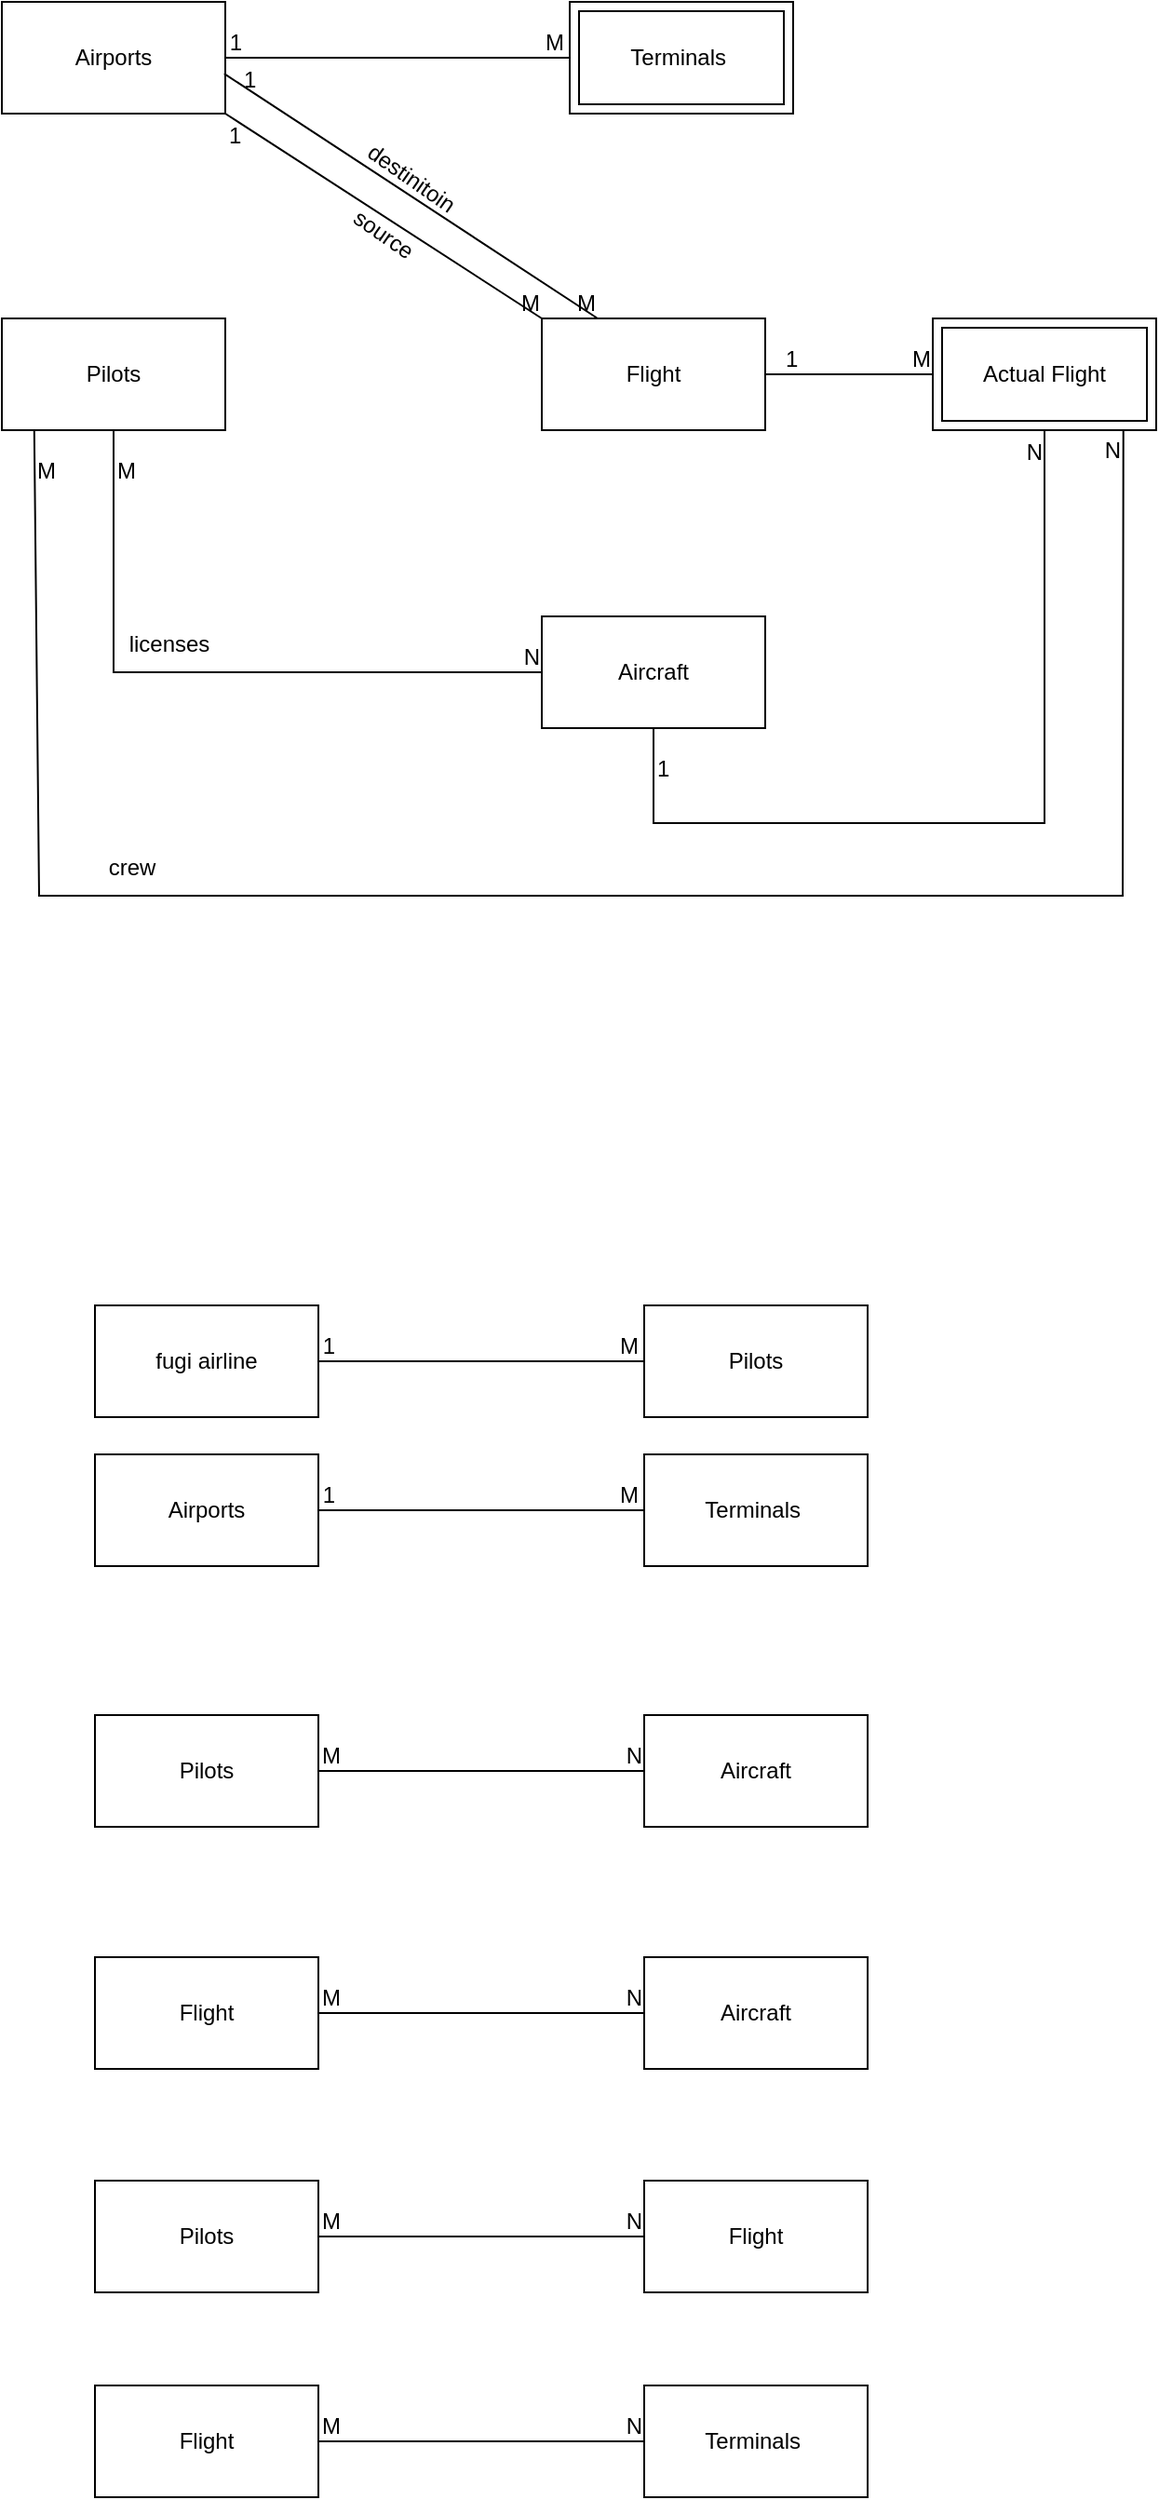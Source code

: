 <mxfile version="21.1.7" type="github">
  <diagram id="R2lEEEUBdFMjLlhIrx00" name="Page-1">
    <mxGraphModel dx="1518" dy="655" grid="1" gridSize="10" guides="1" tooltips="1" connect="1" arrows="1" fold="1" page="1" pageScale="1" pageWidth="850" pageHeight="1100" math="0" shadow="0" extFonts="Permanent Marker^https://fonts.googleapis.com/css?family=Permanent+Marker">
      <root>
        <mxCell id="0" />
        <mxCell id="1" parent="0" />
        <mxCell id="o8EiIotSJy3SHcPpnoY8-1" value="" style="rounded=0;whiteSpace=wrap;html=1;" vertex="1" parent="1">
          <mxGeometry x="200" y="1160" width="120" height="60" as="geometry" />
        </mxCell>
        <mxCell id="o8EiIotSJy3SHcPpnoY8-2" value="Pilots" style="text;html=1;strokeColor=none;fillColor=none;align=center;verticalAlign=middle;whiteSpace=wrap;rounded=0;" vertex="1" parent="1">
          <mxGeometry x="230" y="1175" width="60" height="30" as="geometry" />
        </mxCell>
        <mxCell id="o8EiIotSJy3SHcPpnoY8-3" value="" style="rounded=0;whiteSpace=wrap;html=1;" vertex="1" parent="1">
          <mxGeometry x="495" y="1160" width="120" height="60" as="geometry" />
        </mxCell>
        <mxCell id="o8EiIotSJy3SHcPpnoY8-4" value="Aircraft" style="text;html=1;strokeColor=none;fillColor=none;align=center;verticalAlign=middle;whiteSpace=wrap;rounded=0;" vertex="1" parent="1">
          <mxGeometry x="525" y="1175" width="60" height="30" as="geometry" />
        </mxCell>
        <mxCell id="o8EiIotSJy3SHcPpnoY8-5" value="" style="rounded=0;whiteSpace=wrap;html=1;" vertex="1" parent="1">
          <mxGeometry x="200" y="1020" width="120" height="60" as="geometry" />
        </mxCell>
        <mxCell id="o8EiIotSJy3SHcPpnoY8-6" value="Airports" style="text;html=1;strokeColor=none;fillColor=none;align=center;verticalAlign=middle;whiteSpace=wrap;rounded=0;" vertex="1" parent="1">
          <mxGeometry x="230" y="1035" width="60" height="30" as="geometry" />
        </mxCell>
        <mxCell id="o8EiIotSJy3SHcPpnoY8-7" value="" style="rounded=0;whiteSpace=wrap;html=1;" vertex="1" parent="1">
          <mxGeometry x="200" y="1290" width="120" height="60" as="geometry" />
        </mxCell>
        <mxCell id="o8EiIotSJy3SHcPpnoY8-8" value="Flight" style="text;html=1;strokeColor=none;fillColor=none;align=center;verticalAlign=middle;whiteSpace=wrap;rounded=0;" vertex="1" parent="1">
          <mxGeometry x="230" y="1305" width="60" height="30" as="geometry" />
        </mxCell>
        <mxCell id="o8EiIotSJy3SHcPpnoY8-9" value="" style="rounded=0;whiteSpace=wrap;html=1;" vertex="1" parent="1">
          <mxGeometry x="495" y="1020" width="120" height="60" as="geometry" />
        </mxCell>
        <mxCell id="o8EiIotSJy3SHcPpnoY8-10" value="Terminals&amp;nbsp;" style="text;html=1;strokeColor=none;fillColor=none;align=center;verticalAlign=middle;whiteSpace=wrap;rounded=0;" vertex="1" parent="1">
          <mxGeometry x="525" y="1035" width="60" height="30" as="geometry" />
        </mxCell>
        <mxCell id="o8EiIotSJy3SHcPpnoY8-11" value="" style="rounded=0;whiteSpace=wrap;html=1;" vertex="1" parent="1">
          <mxGeometry x="495" y="1290" width="120" height="60" as="geometry" />
        </mxCell>
        <mxCell id="o8EiIotSJy3SHcPpnoY8-12" value="Aircraft" style="text;html=1;strokeColor=none;fillColor=none;align=center;verticalAlign=middle;whiteSpace=wrap;rounded=0;" vertex="1" parent="1">
          <mxGeometry x="525" y="1305" width="60" height="30" as="geometry" />
        </mxCell>
        <mxCell id="o8EiIotSJy3SHcPpnoY8-13" value="" style="rounded=0;whiteSpace=wrap;html=1;" vertex="1" parent="1">
          <mxGeometry x="495" y="1410" width="120" height="60" as="geometry" />
        </mxCell>
        <mxCell id="o8EiIotSJy3SHcPpnoY8-14" value="Flight" style="text;html=1;strokeColor=none;fillColor=none;align=center;verticalAlign=middle;whiteSpace=wrap;rounded=0;" vertex="1" parent="1">
          <mxGeometry x="525" y="1425" width="60" height="30" as="geometry" />
        </mxCell>
        <mxCell id="o8EiIotSJy3SHcPpnoY8-15" value="" style="rounded=0;whiteSpace=wrap;html=1;" vertex="1" parent="1">
          <mxGeometry x="200" y="1410" width="120" height="60" as="geometry" />
        </mxCell>
        <mxCell id="o8EiIotSJy3SHcPpnoY8-16" value="Pilots" style="text;html=1;strokeColor=none;fillColor=none;align=center;verticalAlign=middle;whiteSpace=wrap;rounded=0;" vertex="1" parent="1">
          <mxGeometry x="230" y="1425" width="60" height="30" as="geometry" />
        </mxCell>
        <mxCell id="o8EiIotSJy3SHcPpnoY8-17" value="" style="endArrow=none;html=1;rounded=0;entryX=1;entryY=0.5;entryDx=0;entryDy=0;exitX=0;exitY=0.5;exitDx=0;exitDy=0;" edge="1" parent="1" source="o8EiIotSJy3SHcPpnoY8-9" target="o8EiIotSJy3SHcPpnoY8-5">
          <mxGeometry relative="1" as="geometry">
            <mxPoint x="470" y="1280" as="sourcePoint" />
            <mxPoint x="630" y="1280" as="targetPoint" />
          </mxGeometry>
        </mxCell>
        <mxCell id="o8EiIotSJy3SHcPpnoY8-18" value="M" style="resizable=0;html=1;whiteSpace=wrap;align=left;verticalAlign=bottom;" connectable="0" vertex="1" parent="o8EiIotSJy3SHcPpnoY8-17">
          <mxGeometry x="-1" relative="1" as="geometry">
            <mxPoint x="-15" as="offset" />
          </mxGeometry>
        </mxCell>
        <mxCell id="o8EiIotSJy3SHcPpnoY8-19" value="1" style="resizable=0;html=1;whiteSpace=wrap;align=right;verticalAlign=bottom;" connectable="0" vertex="1" parent="o8EiIotSJy3SHcPpnoY8-17">
          <mxGeometry x="1" relative="1" as="geometry">
            <mxPoint x="10" as="offset" />
          </mxGeometry>
        </mxCell>
        <mxCell id="o8EiIotSJy3SHcPpnoY8-20" value="" style="endArrow=none;html=1;rounded=0;exitX=1;exitY=0.5;exitDx=0;exitDy=0;entryX=0;entryY=0.5;entryDx=0;entryDy=0;" edge="1" parent="1" source="o8EiIotSJy3SHcPpnoY8-1" target="o8EiIotSJy3SHcPpnoY8-3">
          <mxGeometry relative="1" as="geometry">
            <mxPoint x="250" y="1140" as="sourcePoint" />
            <mxPoint x="410" y="1140" as="targetPoint" />
          </mxGeometry>
        </mxCell>
        <mxCell id="o8EiIotSJy3SHcPpnoY8-21" value="M" style="resizable=0;html=1;whiteSpace=wrap;align=left;verticalAlign=bottom;" connectable="0" vertex="1" parent="o8EiIotSJy3SHcPpnoY8-20">
          <mxGeometry x="-1" relative="1" as="geometry" />
        </mxCell>
        <mxCell id="o8EiIotSJy3SHcPpnoY8-22" value="N" style="resizable=0;html=1;whiteSpace=wrap;align=right;verticalAlign=bottom;" connectable="0" vertex="1" parent="o8EiIotSJy3SHcPpnoY8-20">
          <mxGeometry x="1" relative="1" as="geometry" />
        </mxCell>
        <mxCell id="o8EiIotSJy3SHcPpnoY8-23" value="" style="endArrow=none;html=1;rounded=0;exitX=1;exitY=0.5;exitDx=0;exitDy=0;entryX=0;entryY=0.5;entryDx=0;entryDy=0;" edge="1" parent="1" source="o8EiIotSJy3SHcPpnoY8-7" target="o8EiIotSJy3SHcPpnoY8-11">
          <mxGeometry relative="1" as="geometry">
            <mxPoint x="250" y="1310" as="sourcePoint" />
            <mxPoint x="410" y="1310" as="targetPoint" />
          </mxGeometry>
        </mxCell>
        <mxCell id="o8EiIotSJy3SHcPpnoY8-24" value="M" style="resizable=0;html=1;whiteSpace=wrap;align=left;verticalAlign=bottom;" connectable="0" vertex="1" parent="o8EiIotSJy3SHcPpnoY8-23">
          <mxGeometry x="-1" relative="1" as="geometry" />
        </mxCell>
        <mxCell id="o8EiIotSJy3SHcPpnoY8-25" value="N" style="resizable=0;html=1;whiteSpace=wrap;align=right;verticalAlign=bottom;" connectable="0" vertex="1" parent="o8EiIotSJy3SHcPpnoY8-23">
          <mxGeometry x="1" relative="1" as="geometry" />
        </mxCell>
        <mxCell id="o8EiIotSJy3SHcPpnoY8-26" value="" style="endArrow=none;html=1;rounded=0;exitX=1;exitY=0.5;exitDx=0;exitDy=0;entryX=0;entryY=0.5;entryDx=0;entryDy=0;" edge="1" parent="1" source="o8EiIotSJy3SHcPpnoY8-15" target="o8EiIotSJy3SHcPpnoY8-13">
          <mxGeometry relative="1" as="geometry">
            <mxPoint x="350" y="1439" as="sourcePoint" />
            <mxPoint x="470" y="1440" as="targetPoint" />
          </mxGeometry>
        </mxCell>
        <mxCell id="o8EiIotSJy3SHcPpnoY8-27" value="M" style="resizable=0;html=1;whiteSpace=wrap;align=left;verticalAlign=bottom;" connectable="0" vertex="1" parent="o8EiIotSJy3SHcPpnoY8-26">
          <mxGeometry x="-1" relative="1" as="geometry" />
        </mxCell>
        <mxCell id="o8EiIotSJy3SHcPpnoY8-28" value="N" style="resizable=0;html=1;whiteSpace=wrap;align=right;verticalAlign=bottom;" connectable="0" vertex="1" parent="o8EiIotSJy3SHcPpnoY8-26">
          <mxGeometry x="1" relative="1" as="geometry" />
        </mxCell>
        <mxCell id="o8EiIotSJy3SHcPpnoY8-29" value="" style="rounded=0;whiteSpace=wrap;html=1;" vertex="1" parent="1">
          <mxGeometry x="150" y="240" width="120" height="60" as="geometry" />
        </mxCell>
        <mxCell id="o8EiIotSJy3SHcPpnoY8-30" value="Airports" style="text;html=1;strokeColor=none;fillColor=none;align=center;verticalAlign=middle;whiteSpace=wrap;rounded=0;" vertex="1" parent="1">
          <mxGeometry x="180" y="255" width="60" height="30" as="geometry" />
        </mxCell>
        <mxCell id="o8EiIotSJy3SHcPpnoY8-33" value="" style="endArrow=none;html=1;rounded=0;entryX=1;entryY=0.5;entryDx=0;entryDy=0;exitX=0;exitY=0.5;exitDx=0;exitDy=0;" edge="1" source="o8EiIotSJy3SHcPpnoY8-91" target="o8EiIotSJy3SHcPpnoY8-29" parent="1">
          <mxGeometry relative="1" as="geometry">
            <mxPoint x="445" y="270" as="sourcePoint" />
            <mxPoint x="580" y="500" as="targetPoint" />
          </mxGeometry>
        </mxCell>
        <mxCell id="o8EiIotSJy3SHcPpnoY8-34" value="M" style="resizable=0;html=1;whiteSpace=wrap;align=left;verticalAlign=bottom;" connectable="0" vertex="1" parent="o8EiIotSJy3SHcPpnoY8-33">
          <mxGeometry x="-1" relative="1" as="geometry">
            <mxPoint x="-15" as="offset" />
          </mxGeometry>
        </mxCell>
        <mxCell id="o8EiIotSJy3SHcPpnoY8-35" value="1" style="resizable=0;html=1;whiteSpace=wrap;align=right;verticalAlign=bottom;" connectable="0" vertex="1" parent="o8EiIotSJy3SHcPpnoY8-33">
          <mxGeometry x="1" relative="1" as="geometry">
            <mxPoint x="10" as="offset" />
          </mxGeometry>
        </mxCell>
        <mxCell id="o8EiIotSJy3SHcPpnoY8-36" value="" style="rounded=0;whiteSpace=wrap;html=1;" vertex="1" parent="1">
          <mxGeometry x="150" y="410" width="120" height="60" as="geometry" />
        </mxCell>
        <mxCell id="o8EiIotSJy3SHcPpnoY8-37" value="Pilots" style="text;html=1;strokeColor=none;fillColor=none;align=center;verticalAlign=middle;whiteSpace=wrap;rounded=0;" vertex="1" parent="1">
          <mxGeometry x="180" y="425" width="60" height="30" as="geometry" />
        </mxCell>
        <mxCell id="o8EiIotSJy3SHcPpnoY8-43" value="" style="rounded=0;whiteSpace=wrap;html=1;" vertex="1" parent="1">
          <mxGeometry x="440" y="410" width="120" height="60" as="geometry" />
        </mxCell>
        <mxCell id="o8EiIotSJy3SHcPpnoY8-44" value="Flight" style="text;html=1;strokeColor=none;fillColor=none;align=center;verticalAlign=middle;whiteSpace=wrap;rounded=0;" vertex="1" parent="1">
          <mxGeometry x="470" y="425" width="60" height="30" as="geometry" />
        </mxCell>
        <mxCell id="o8EiIotSJy3SHcPpnoY8-50" value="" style="rounded=0;whiteSpace=wrap;html=1;" vertex="1" parent="1">
          <mxGeometry x="200" y="1520" width="120" height="60" as="geometry" />
        </mxCell>
        <mxCell id="o8EiIotSJy3SHcPpnoY8-51" value="Flight" style="text;html=1;strokeColor=none;fillColor=none;align=center;verticalAlign=middle;whiteSpace=wrap;rounded=0;" vertex="1" parent="1">
          <mxGeometry x="230" y="1535" width="60" height="30" as="geometry" />
        </mxCell>
        <mxCell id="o8EiIotSJy3SHcPpnoY8-52" value="" style="rounded=0;whiteSpace=wrap;html=1;" vertex="1" parent="1">
          <mxGeometry x="495" y="1520" width="120" height="60" as="geometry" />
        </mxCell>
        <mxCell id="o8EiIotSJy3SHcPpnoY8-53" value="Terminals&amp;nbsp;" style="text;html=1;strokeColor=none;fillColor=none;align=center;verticalAlign=middle;whiteSpace=wrap;rounded=0;" vertex="1" parent="1">
          <mxGeometry x="525" y="1535" width="60" height="30" as="geometry" />
        </mxCell>
        <mxCell id="o8EiIotSJy3SHcPpnoY8-54" value="" style="endArrow=none;html=1;rounded=0;exitX=1;exitY=0.5;exitDx=0;exitDy=0;entryX=0;entryY=0.5;entryDx=0;entryDy=0;" edge="1" source="o8EiIotSJy3SHcPpnoY8-50" target="o8EiIotSJy3SHcPpnoY8-52" parent="1">
          <mxGeometry relative="1" as="geometry">
            <mxPoint x="250" y="1540" as="sourcePoint" />
            <mxPoint x="410" y="1540" as="targetPoint" />
          </mxGeometry>
        </mxCell>
        <mxCell id="o8EiIotSJy3SHcPpnoY8-55" value="M" style="resizable=0;html=1;whiteSpace=wrap;align=left;verticalAlign=bottom;" connectable="0" vertex="1" parent="o8EiIotSJy3SHcPpnoY8-54">
          <mxGeometry x="-1" relative="1" as="geometry" />
        </mxCell>
        <mxCell id="o8EiIotSJy3SHcPpnoY8-56" value="N" style="resizable=0;html=1;whiteSpace=wrap;align=right;verticalAlign=bottom;" connectable="0" vertex="1" parent="o8EiIotSJy3SHcPpnoY8-54">
          <mxGeometry x="1" relative="1" as="geometry" />
        </mxCell>
        <mxCell id="o8EiIotSJy3SHcPpnoY8-64" value="" style="rounded=0;whiteSpace=wrap;html=1;" vertex="1" parent="1">
          <mxGeometry x="440" y="570" width="120" height="60" as="geometry" />
        </mxCell>
        <mxCell id="o8EiIotSJy3SHcPpnoY8-65" value="Aircraft" style="text;html=1;strokeColor=none;fillColor=none;align=center;verticalAlign=middle;whiteSpace=wrap;rounded=0;" vertex="1" parent="1">
          <mxGeometry x="470" y="585" width="60" height="30" as="geometry" />
        </mxCell>
        <mxCell id="o8EiIotSJy3SHcPpnoY8-70" value="" style="endArrow=none;html=1;rounded=0;exitX=0.5;exitY=1;exitDx=0;exitDy=0;entryX=0;entryY=0.5;entryDx=0;entryDy=0;" edge="1" parent="1" source="o8EiIotSJy3SHcPpnoY8-36" target="o8EiIotSJy3SHcPpnoY8-64">
          <mxGeometry relative="1" as="geometry">
            <mxPoint x="230" y="599.41" as="sourcePoint" />
            <mxPoint x="405" y="599.41" as="targetPoint" />
            <Array as="points">
              <mxPoint x="210" y="600" />
            </Array>
          </mxGeometry>
        </mxCell>
        <mxCell id="o8EiIotSJy3SHcPpnoY8-71" value="M" style="resizable=0;html=1;whiteSpace=wrap;align=left;verticalAlign=bottom;" connectable="0" vertex="1" parent="o8EiIotSJy3SHcPpnoY8-70">
          <mxGeometry x="-1" relative="1" as="geometry">
            <mxPoint y="30" as="offset" />
          </mxGeometry>
        </mxCell>
        <mxCell id="o8EiIotSJy3SHcPpnoY8-72" value="N" style="resizable=0;html=1;whiteSpace=wrap;align=right;verticalAlign=bottom;" connectable="0" vertex="1" parent="o8EiIotSJy3SHcPpnoY8-70">
          <mxGeometry x="1" relative="1" as="geometry" />
        </mxCell>
        <mxCell id="o8EiIotSJy3SHcPpnoY8-73" value="" style="endArrow=none;html=1;rounded=0;exitX=1;exitY=1;exitDx=0;exitDy=0;entryX=0;entryY=0;entryDx=0;entryDy=0;" edge="1" parent="1" source="o8EiIotSJy3SHcPpnoY8-29" target="o8EiIotSJy3SHcPpnoY8-43">
          <mxGeometry relative="1" as="geometry">
            <mxPoint x="280" y="450" as="sourcePoint" />
            <mxPoint x="450" y="450" as="targetPoint" />
          </mxGeometry>
        </mxCell>
        <mxCell id="o8EiIotSJy3SHcPpnoY8-74" value="1" style="resizable=0;html=1;whiteSpace=wrap;align=left;verticalAlign=bottom;" connectable="0" vertex="1" parent="o8EiIotSJy3SHcPpnoY8-73">
          <mxGeometry x="-1" relative="1" as="geometry">
            <mxPoint y="20" as="offset" />
          </mxGeometry>
        </mxCell>
        <mxCell id="o8EiIotSJy3SHcPpnoY8-75" value="M" style="resizable=0;html=1;whiteSpace=wrap;align=right;verticalAlign=bottom;" connectable="0" vertex="1" parent="o8EiIotSJy3SHcPpnoY8-73">
          <mxGeometry x="1" relative="1" as="geometry" />
        </mxCell>
        <mxCell id="o8EiIotSJy3SHcPpnoY8-84" value="" style="rounded=0;whiteSpace=wrap;html=1;" vertex="1" parent="1">
          <mxGeometry x="200" y="940" width="120" height="60" as="geometry" />
        </mxCell>
        <mxCell id="o8EiIotSJy3SHcPpnoY8-85" value="fugi airline" style="text;html=1;strokeColor=none;fillColor=none;align=center;verticalAlign=middle;whiteSpace=wrap;rounded=0;" vertex="1" parent="1">
          <mxGeometry x="230" y="955" width="60" height="30" as="geometry" />
        </mxCell>
        <mxCell id="o8EiIotSJy3SHcPpnoY8-86" value="" style="rounded=0;whiteSpace=wrap;html=1;" vertex="1" parent="1">
          <mxGeometry x="495" y="940" width="120" height="60" as="geometry" />
        </mxCell>
        <mxCell id="o8EiIotSJy3SHcPpnoY8-87" value="Pilots" style="text;html=1;strokeColor=none;fillColor=none;align=center;verticalAlign=middle;whiteSpace=wrap;rounded=0;" vertex="1" parent="1">
          <mxGeometry x="525" y="955" width="60" height="30" as="geometry" />
        </mxCell>
        <mxCell id="o8EiIotSJy3SHcPpnoY8-88" value="" style="endArrow=none;html=1;rounded=0;entryX=1;entryY=0.5;entryDx=0;entryDy=0;exitX=0;exitY=0.5;exitDx=0;exitDy=0;" edge="1" source="o8EiIotSJy3SHcPpnoY8-86" target="o8EiIotSJy3SHcPpnoY8-84" parent="1">
          <mxGeometry relative="1" as="geometry">
            <mxPoint x="470" y="1200" as="sourcePoint" />
            <mxPoint x="630" y="1200" as="targetPoint" />
          </mxGeometry>
        </mxCell>
        <mxCell id="o8EiIotSJy3SHcPpnoY8-89" value="M" style="resizable=0;html=1;whiteSpace=wrap;align=left;verticalAlign=bottom;" connectable="0" vertex="1" parent="o8EiIotSJy3SHcPpnoY8-88">
          <mxGeometry x="-1" relative="1" as="geometry">
            <mxPoint x="-15" as="offset" />
          </mxGeometry>
        </mxCell>
        <mxCell id="o8EiIotSJy3SHcPpnoY8-90" value="1" style="resizable=0;html=1;whiteSpace=wrap;align=right;verticalAlign=bottom;" connectable="0" vertex="1" parent="o8EiIotSJy3SHcPpnoY8-88">
          <mxGeometry x="1" relative="1" as="geometry">
            <mxPoint x="10" as="offset" />
          </mxGeometry>
        </mxCell>
        <mxCell id="o8EiIotSJy3SHcPpnoY8-91" value="Terminals&amp;nbsp;" style="shape=ext;margin=3;double=1;whiteSpace=wrap;html=1;align=center;" vertex="1" parent="1">
          <mxGeometry x="455" y="240" width="120" height="60" as="geometry" />
        </mxCell>
        <mxCell id="o8EiIotSJy3SHcPpnoY8-92" value="" style="endArrow=none;html=1;rounded=0;exitX=0.995;exitY=0.643;exitDx=0;exitDy=0;entryX=0;entryY=0;entryDx=0;entryDy=0;exitPerimeter=0;" edge="1" parent="1" source="o8EiIotSJy3SHcPpnoY8-29">
          <mxGeometry relative="1" as="geometry">
            <mxPoint x="300" y="300" as="sourcePoint" />
            <mxPoint x="470" y="410" as="targetPoint" />
          </mxGeometry>
        </mxCell>
        <mxCell id="o8EiIotSJy3SHcPpnoY8-93" value="1" style="resizable=0;html=1;whiteSpace=wrap;align=left;verticalAlign=bottom;" connectable="0" vertex="1" parent="o8EiIotSJy3SHcPpnoY8-92">
          <mxGeometry x="-1" relative="1" as="geometry">
            <mxPoint x="9" y="12" as="offset" />
          </mxGeometry>
        </mxCell>
        <mxCell id="o8EiIotSJy3SHcPpnoY8-94" value="M" style="resizable=0;html=1;whiteSpace=wrap;align=right;verticalAlign=bottom;" connectable="0" vertex="1" parent="o8EiIotSJy3SHcPpnoY8-92">
          <mxGeometry x="1" relative="1" as="geometry" />
        </mxCell>
        <mxCell id="o8EiIotSJy3SHcPpnoY8-95" value="source" style="text;html=1;strokeColor=none;fillColor=none;align=center;verticalAlign=middle;whiteSpace=wrap;rounded=0;rotation=35;" vertex="1" parent="1">
          <mxGeometry x="325" y="350" width="60" height="30" as="geometry" />
        </mxCell>
        <mxCell id="o8EiIotSJy3SHcPpnoY8-96" value="destinitoin" style="text;html=1;strokeColor=none;fillColor=none;align=center;verticalAlign=middle;whiteSpace=wrap;rounded=0;rotation=35;" vertex="1" parent="1">
          <mxGeometry x="340" y="320" width="60" height="30" as="geometry" />
        </mxCell>
        <mxCell id="o8EiIotSJy3SHcPpnoY8-102" value="Actual Flight" style="shape=ext;margin=3;double=1;whiteSpace=wrap;html=1;align=center;" vertex="1" parent="1">
          <mxGeometry x="650" y="410" width="120" height="60" as="geometry" />
        </mxCell>
        <mxCell id="o8EiIotSJy3SHcPpnoY8-103" value="" style="endArrow=none;html=1;rounded=0;exitX=1;exitY=0.5;exitDx=0;exitDy=0;entryX=0;entryY=0.5;entryDx=0;entryDy=0;" edge="1" parent="1" source="o8EiIotSJy3SHcPpnoY8-43" target="o8EiIotSJy3SHcPpnoY8-102">
          <mxGeometry relative="1" as="geometry">
            <mxPoint x="279" y="289" as="sourcePoint" />
            <mxPoint x="480" y="420" as="targetPoint" />
          </mxGeometry>
        </mxCell>
        <mxCell id="o8EiIotSJy3SHcPpnoY8-104" value="1" style="resizable=0;html=1;whiteSpace=wrap;align=left;verticalAlign=bottom;" connectable="0" vertex="1" parent="o8EiIotSJy3SHcPpnoY8-103">
          <mxGeometry x="-1" relative="1" as="geometry">
            <mxPoint x="9" as="offset" />
          </mxGeometry>
        </mxCell>
        <mxCell id="o8EiIotSJy3SHcPpnoY8-105" value="M" style="resizable=0;html=1;whiteSpace=wrap;align=right;verticalAlign=bottom;" connectable="0" vertex="1" parent="o8EiIotSJy3SHcPpnoY8-103">
          <mxGeometry x="1" relative="1" as="geometry" />
        </mxCell>
        <mxCell id="o8EiIotSJy3SHcPpnoY8-106" value="licenses" style="text;html=1;strokeColor=none;fillColor=none;align=center;verticalAlign=middle;whiteSpace=wrap;rounded=0;" vertex="1" parent="1">
          <mxGeometry x="210" y="570" width="60" height="30" as="geometry" />
        </mxCell>
        <mxCell id="o8EiIotSJy3SHcPpnoY8-107" value="" style="endArrow=none;html=1;rounded=0;exitX=0.5;exitY=1;exitDx=0;exitDy=0;entryX=0.5;entryY=1;entryDx=0;entryDy=0;" edge="1" parent="1" source="o8EiIotSJy3SHcPpnoY8-64" target="o8EiIotSJy3SHcPpnoY8-102">
          <mxGeometry relative="1" as="geometry">
            <mxPoint x="160" y="470" as="sourcePoint" />
            <mxPoint x="720" y="681.333" as="targetPoint" />
            <Array as="points">
              <mxPoint x="500" y="681" />
              <mxPoint x="710" y="681" />
            </Array>
          </mxGeometry>
        </mxCell>
        <mxCell id="o8EiIotSJy3SHcPpnoY8-108" value="1" style="resizable=0;html=1;whiteSpace=wrap;align=left;verticalAlign=bottom;" connectable="0" vertex="1" parent="o8EiIotSJy3SHcPpnoY8-107">
          <mxGeometry x="-1" relative="1" as="geometry">
            <mxPoint y="30" as="offset" />
          </mxGeometry>
        </mxCell>
        <mxCell id="o8EiIotSJy3SHcPpnoY8-109" value="N" style="resizable=0;html=1;whiteSpace=wrap;align=right;verticalAlign=bottom;" connectable="0" vertex="1" parent="o8EiIotSJy3SHcPpnoY8-107">
          <mxGeometry x="1" relative="1" as="geometry">
            <mxPoint y="20" as="offset" />
          </mxGeometry>
        </mxCell>
        <mxCell id="o8EiIotSJy3SHcPpnoY8-110" value="crew" style="text;html=1;strokeColor=none;fillColor=none;align=center;verticalAlign=middle;whiteSpace=wrap;rounded=0;" vertex="1" parent="1">
          <mxGeometry x="190" y="690" width="60" height="30" as="geometry" />
        </mxCell>
        <mxCell id="o8EiIotSJy3SHcPpnoY8-111" value="" style="endArrow=none;html=1;rounded=0;exitX=0.145;exitY=1.007;exitDx=0;exitDy=0;entryX=0.853;entryY=0.994;entryDx=0;entryDy=0;exitPerimeter=0;entryPerimeter=0;" edge="1" parent="1" source="o8EiIotSJy3SHcPpnoY8-36" target="o8EiIotSJy3SHcPpnoY8-102">
          <mxGeometry relative="1" as="geometry">
            <mxPoint x="510" y="640" as="sourcePoint" />
            <mxPoint x="720" y="480" as="targetPoint" />
            <Array as="points">
              <mxPoint x="170" y="720" />
              <mxPoint x="460" y="720" />
              <mxPoint x="752" y="720" />
            </Array>
          </mxGeometry>
        </mxCell>
        <mxCell id="o8EiIotSJy3SHcPpnoY8-112" value="M" style="resizable=0;html=1;whiteSpace=wrap;align=left;verticalAlign=bottom;" connectable="0" vertex="1" parent="o8EiIotSJy3SHcPpnoY8-111">
          <mxGeometry x="-1" relative="1" as="geometry">
            <mxPoint y="30" as="offset" />
          </mxGeometry>
        </mxCell>
        <mxCell id="o8EiIotSJy3SHcPpnoY8-113" value="N" style="resizable=0;html=1;whiteSpace=wrap;align=right;verticalAlign=bottom;" connectable="0" vertex="1" parent="o8EiIotSJy3SHcPpnoY8-111">
          <mxGeometry x="1" relative="1" as="geometry">
            <mxPoint y="20" as="offset" />
          </mxGeometry>
        </mxCell>
      </root>
    </mxGraphModel>
  </diagram>
</mxfile>
